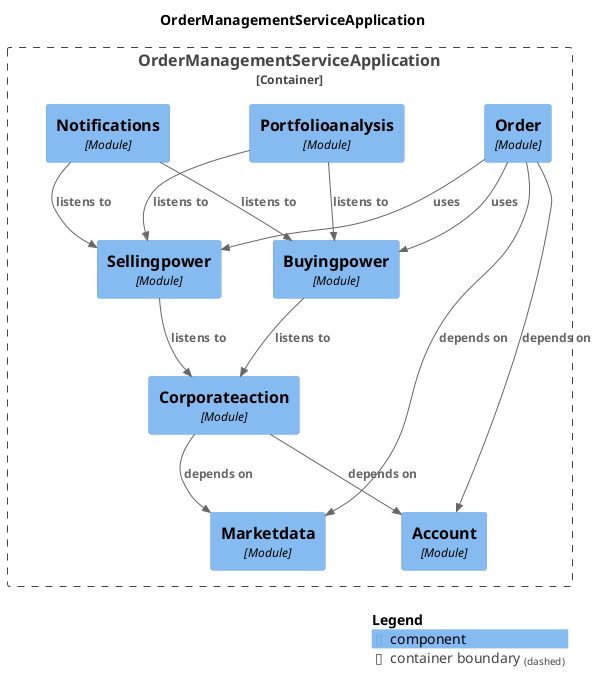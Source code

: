 @startuml
set separator none
title OrderManagementServiceApplication

top to bottom direction

!include <C4/C4>
!include <C4/C4_Context>
!include <C4/C4_Component>

Container_Boundary("OrderManagementServiceApplication.OrderManagementServiceApplication_boundary", "OrderManagementServiceApplication", $tags="") {
  Component(OrderManagementServiceApplication.OrderManagementServiceApplication.Order, "Order", $techn="Module", $descr="", $tags="", $link="")
  Component(OrderManagementServiceApplication.OrderManagementServiceApplication.Portfolioanalysis, "Portfolioanalysis", $techn="Module", $descr="", $tags="", $link="")
  Component(OrderManagementServiceApplication.OrderManagementServiceApplication.Corporateaction, "Corporateaction", $techn="Module", $descr="", $tags="", $link="")
  Component(OrderManagementServiceApplication.OrderManagementServiceApplication.Marketdata, "Marketdata", $techn="Module", $descr="", $tags="", $link="")
  Component(OrderManagementServiceApplication.OrderManagementServiceApplication.Sellingpower, "Sellingpower", $techn="Module", $descr="", $tags="", $link="")
  Component(OrderManagementServiceApplication.OrderManagementServiceApplication.Buyingpower, "Buyingpower", $techn="Module", $descr="", $tags="", $link="")
  Component(OrderManagementServiceApplication.OrderManagementServiceApplication.Account, "Account", $techn="Module", $descr="", $tags="", $link="")
  Component(OrderManagementServiceApplication.OrderManagementServiceApplication.Notifications, "Notifications", $techn="Module", $descr="", $tags="", $link="")
}

Rel(OrderManagementServiceApplication.OrderManagementServiceApplication.Notifications, OrderManagementServiceApplication.OrderManagementServiceApplication.Sellingpower, "listens to", $techn="", $tags="", $link="")
Rel(OrderManagementServiceApplication.OrderManagementServiceApplication.Notifications, OrderManagementServiceApplication.OrderManagementServiceApplication.Buyingpower, "listens to", $techn="", $tags="", $link="")
Rel(OrderManagementServiceApplication.OrderManagementServiceApplication.Buyingpower, OrderManagementServiceApplication.OrderManagementServiceApplication.Corporateaction, "listens to", $techn="", $tags="", $link="")
Rel(OrderManagementServiceApplication.OrderManagementServiceApplication.Sellingpower, OrderManagementServiceApplication.OrderManagementServiceApplication.Corporateaction, "listens to", $techn="", $tags="", $link="")
Rel(OrderManagementServiceApplication.OrderManagementServiceApplication.Order, OrderManagementServiceApplication.OrderManagementServiceApplication.Account, "depends on", $techn="", $tags="", $link="")
Rel(OrderManagementServiceApplication.OrderManagementServiceApplication.Order, OrderManagementServiceApplication.OrderManagementServiceApplication.Marketdata, "depends on", $techn="", $tags="", $link="")
Rel(OrderManagementServiceApplication.OrderManagementServiceApplication.Order, OrderManagementServiceApplication.OrderManagementServiceApplication.Buyingpower, "uses", $techn="", $tags="", $link="")
Rel(OrderManagementServiceApplication.OrderManagementServiceApplication.Order, OrderManagementServiceApplication.OrderManagementServiceApplication.Sellingpower, "uses", $techn="", $tags="", $link="")
Rel(OrderManagementServiceApplication.OrderManagementServiceApplication.Portfolioanalysis, OrderManagementServiceApplication.OrderManagementServiceApplication.Buyingpower, "listens to", $techn="", $tags="", $link="")
Rel(OrderManagementServiceApplication.OrderManagementServiceApplication.Portfolioanalysis, OrderManagementServiceApplication.OrderManagementServiceApplication.Sellingpower, "listens to", $techn="", $tags="", $link="")
Rel(OrderManagementServiceApplication.OrderManagementServiceApplication.Corporateaction, OrderManagementServiceApplication.OrderManagementServiceApplication.Marketdata, "depends on", $techn="", $tags="", $link="")
Rel(OrderManagementServiceApplication.OrderManagementServiceApplication.Corporateaction, OrderManagementServiceApplication.OrderManagementServiceApplication.Account, "depends on", $techn="", $tags="", $link="")

SHOW_LEGEND(true)
@enduml